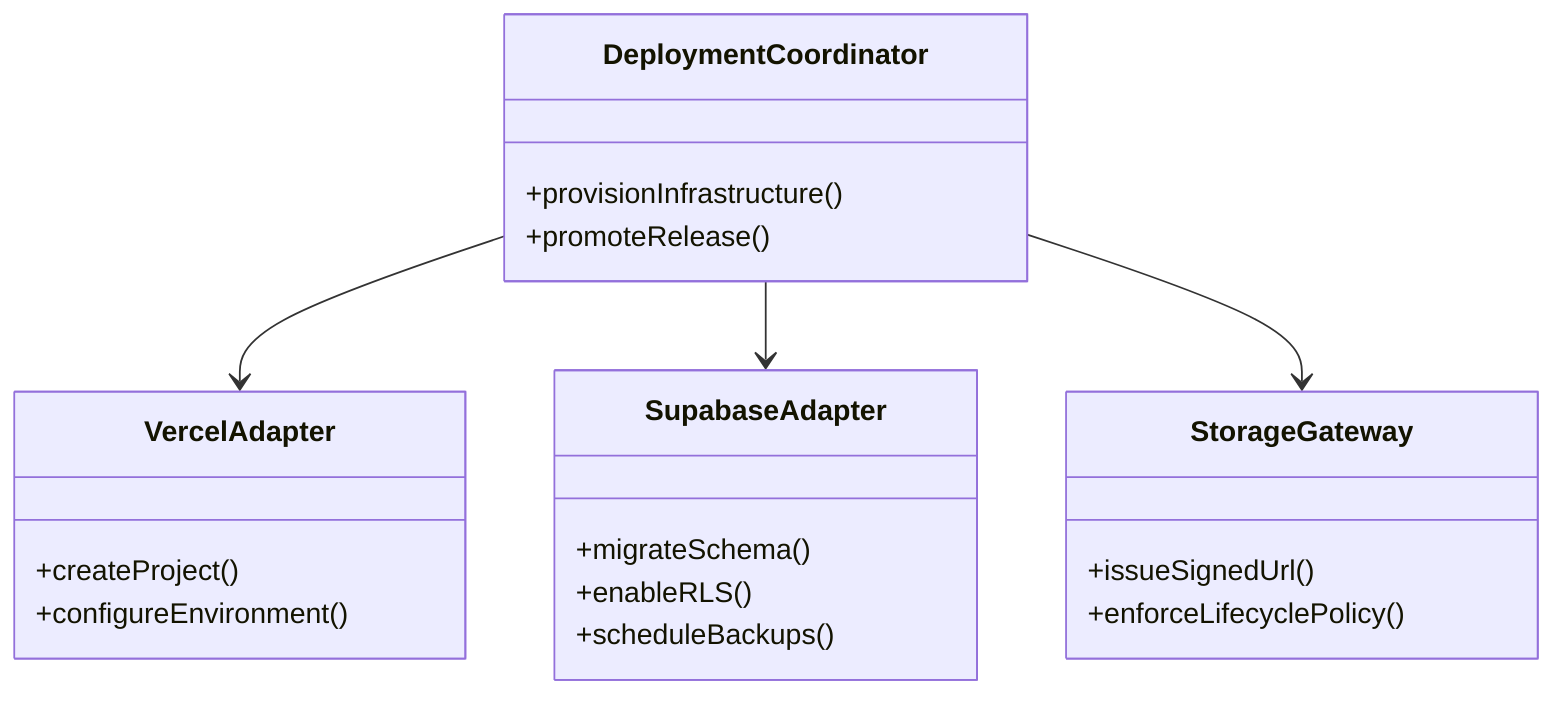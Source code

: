 classDiagram
    class DeploymentCoordinator {
        +provisionInfrastructure()
        +promoteRelease()
    }
    class VercelAdapter {
        +createProject()
        +configureEnvironment()
    }
    class SupabaseAdapter {
        +migrateSchema()
        +enableRLS()
        +scheduleBackups()
    }
    class StorageGateway {
        +issueSignedUrl()
        +enforceLifecyclePolicy()
    }
    DeploymentCoordinator --> VercelAdapter
    DeploymentCoordinator --> SupabaseAdapter
    DeploymentCoordinator --> StorageGateway